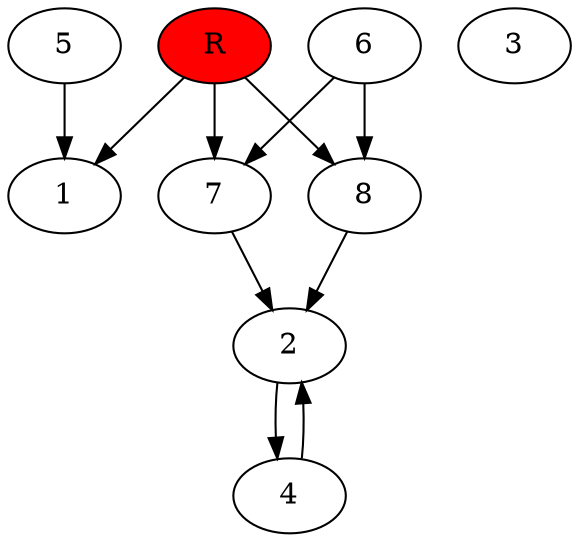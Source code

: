 digraph prb1588 {
	1
	2
	3
	4
	5
	6
	7
	8
	R [fillcolor="#ff0000" style=filled]
	2 -> 4
	4 -> 2
	5 -> 1
	6 -> 7
	6 -> 8
	7 -> 2
	8 -> 2
	R -> 1
	R -> 7
	R -> 8
}

